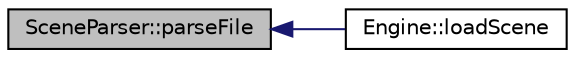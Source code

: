 digraph "SceneParser::parseFile"
{
  edge [fontname="Helvetica",fontsize="10",labelfontname="Helvetica",labelfontsize="10"];
  node [fontname="Helvetica",fontsize="10",shape=record];
  rankdir="LR";
  Node4 [label="SceneParser::parseFile",height=0.2,width=0.4,color="black", fillcolor="grey75", style="filled", fontcolor="black"];
  Node4 -> Node5 [dir="back",color="midnightblue",fontsize="10",style="solid",fontname="Helvetica"];
  Node5 [label="Engine::loadScene",height=0.2,width=0.4,color="black", fillcolor="white", style="filled",URL="$class_engine.html#a7acc08d07a4abd266a81b1be981b6c47"];
}
